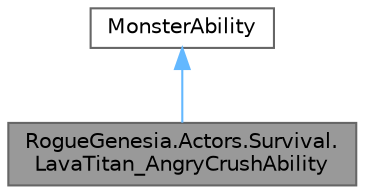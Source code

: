 digraph "RogueGenesia.Actors.Survival.LavaTitan_AngryCrushAbility"
{
 // LATEX_PDF_SIZE
  bgcolor="transparent";
  edge [fontname=Helvetica,fontsize=10,labelfontname=Helvetica,labelfontsize=10];
  node [fontname=Helvetica,fontsize=10,shape=box,height=0.2,width=0.4];
  Node1 [label="RogueGenesia.Actors.Survival.\lLavaTitan_AngryCrushAbility",height=0.2,width=0.4,color="gray40", fillcolor="grey60", style="filled", fontcolor="black",tooltip=" "];
  Node2 -> Node1 [dir="back",color="steelblue1",style="solid"];
  Node2 [label="MonsterAbility",height=0.2,width=0.4,color="gray40", fillcolor="white", style="filled",URL="$class_rogue_genesia_1_1_data_1_1_monster_ability.html",tooltip=" "];
}
